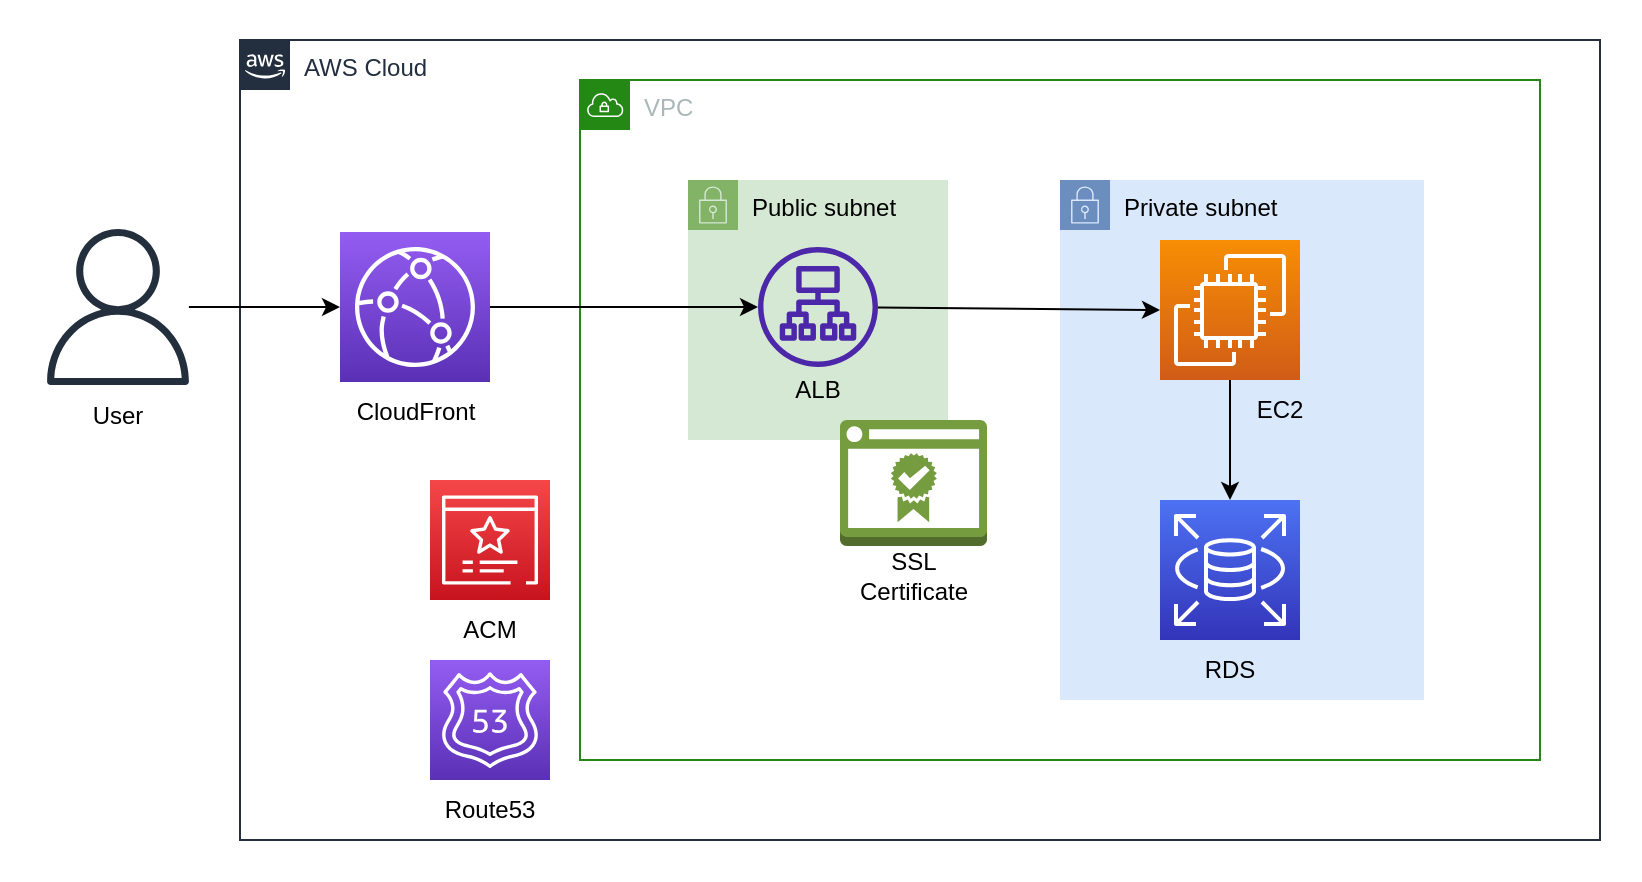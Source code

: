 <mxfile>
    <diagram id="MxFI1cOt5asDCyXLnLnv" name="ページ1">
        <mxGraphModel dx="983" dy="742" grid="1" gridSize="10" guides="1" tooltips="1" connect="1" arrows="1" fold="1" page="1" pageScale="1" pageWidth="827" pageHeight="1169" math="0" shadow="0">
            <root>
                <mxCell id="0"/>
                <mxCell id="1" parent="0"/>
                <mxCell id="37" value="" style="rounded=0;whiteSpace=wrap;html=1;fillColor=#FFFFFF;strokeColor=none;" parent="1" vertex="1">
                    <mxGeometry width="820" height="440" as="geometry"/>
                </mxCell>
                <mxCell id="11" value="AWS Cloud" style="points=[[0,0],[0.25,0],[0.5,0],[0.75,0],[1,0],[1,0.25],[1,0.5],[1,0.75],[1,1],[0.75,1],[0.5,1],[0.25,1],[0,1],[0,0.75],[0,0.5],[0,0.25]];outlineConnect=0;gradientColor=none;html=1;whiteSpace=wrap;fontSize=12;fontStyle=0;container=1;pointerEvents=0;collapsible=0;recursiveResize=0;shape=mxgraph.aws4.group;grIcon=mxgraph.aws4.group_aws_cloud_alt;strokeColor=#232F3E;fillColor=default;verticalAlign=top;align=left;spacingLeft=30;fontColor=#232F3E;dashed=0;labelBorderColor=none;" parent="1" vertex="1">
                    <mxGeometry x="120" y="20" width="680" height="400" as="geometry"/>
                </mxCell>
                <mxCell id="12" value="" style="sketch=0;points=[[0,0,0],[0.25,0,0],[0.5,0,0],[0.75,0,0],[1,0,0],[0,1,0],[0.25,1,0],[0.5,1,0],[0.75,1,0],[1,1,0],[0,0.25,0],[0,0.5,0],[0,0.75,0],[1,0.25,0],[1,0.5,0],[1,0.75,0]];outlineConnect=0;fontColor=#232F3E;gradientColor=#F54749;gradientDirection=north;fillColor=#C7131F;strokeColor=#ffffff;dashed=0;verticalLabelPosition=bottom;verticalAlign=top;align=center;html=1;fontSize=12;fontStyle=0;aspect=fixed;shape=mxgraph.aws4.resourceIcon;resIcon=mxgraph.aws4.certificate_manager_3;labelBorderColor=none;" parent="11" vertex="1">
                    <mxGeometry x="95" y="220" width="60" height="60" as="geometry"/>
                </mxCell>
                <mxCell id="2" value="" style="sketch=0;points=[[0,0,0],[0.25,0,0],[0.5,0,0],[0.75,0,0],[1,0,0],[0,1,0],[0.25,1,0],[0.5,1,0],[0.75,1,0],[1,1,0],[0,0.25,0],[0,0.5,0],[0,0.75,0],[1,0.25,0],[1,0.5,0],[1,0.75,0]];outlineConnect=0;fontColor=#232F3E;gradientColor=#945DF2;gradientDirection=north;fillColor=#5A30B5;strokeColor=#ffffff;dashed=0;verticalLabelPosition=bottom;verticalAlign=top;align=center;html=1;fontSize=12;fontStyle=0;aspect=fixed;shape=mxgraph.aws4.resourceIcon;resIcon=mxgraph.aws4.cloudfront;" parent="11" vertex="1">
                    <mxGeometry x="50" y="96" width="75" height="75" as="geometry"/>
                </mxCell>
                <mxCell id="9" value="" style="sketch=0;points=[[0,0,0],[0.25,0,0],[0.5,0,0],[0.75,0,0],[1,0,0],[0,1,0],[0.25,1,0],[0.5,1,0],[0.75,1,0],[1,1,0],[0,0.25,0],[0,0.5,0],[0,0.75,0],[1,0.25,0],[1,0.5,0],[1,0.75,0]];outlineConnect=0;fontColor=#232F3E;gradientColor=#945DF2;gradientDirection=north;fillColor=#5A30B5;strokeColor=#ffffff;dashed=0;verticalLabelPosition=bottom;verticalAlign=top;align=center;html=1;fontSize=12;fontStyle=0;aspect=fixed;shape=mxgraph.aws4.resourceIcon;resIcon=mxgraph.aws4.route_53;" parent="11" vertex="1">
                    <mxGeometry x="95" y="310" width="60" height="60" as="geometry"/>
                </mxCell>
                <mxCell id="7" value="VPC" style="points=[[0,0],[0.25,0],[0.5,0],[0.75,0],[1,0],[1,0.25],[1,0.5],[1,0.75],[1,1],[0.75,1],[0.5,1],[0.25,1],[0,1],[0,0.75],[0,0.5],[0,0.25]];outlineConnect=0;gradientColor=none;html=1;whiteSpace=wrap;fontSize=12;fontStyle=0;container=1;pointerEvents=0;collapsible=0;recursiveResize=0;shape=mxgraph.aws4.group;grIcon=mxgraph.aws4.group_vpc;strokeColor=#248814;fillColor=none;verticalAlign=top;align=left;spacingLeft=30;fontColor=#AAB7B8;dashed=0;" parent="11" vertex="1">
                    <mxGeometry x="170" y="20" width="480" height="340" as="geometry"/>
                </mxCell>
                <mxCell id="6" value="Public subnet" style="points=[[0,0],[0.25,0],[0.5,0],[0.75,0],[1,0],[1,0.25],[1,0.5],[1,0.75],[1,1],[0.75,1],[0.5,1],[0.25,1],[0,1],[0,0.75],[0,0.5],[0,0.25]];outlineConnect=0;html=1;whiteSpace=wrap;fontSize=12;fontStyle=0;container=1;pointerEvents=0;collapsible=0;recursiveResize=0;shape=mxgraph.aws4.group;grIcon=mxgraph.aws4.group_security_group;grStroke=0;strokeColor=#82b366;fillColor=#d5e8d4;verticalAlign=top;align=left;spacingLeft=30;dashed=0;" parent="7" vertex="1">
                    <mxGeometry x="54" y="50" width="130" height="130" as="geometry"/>
                </mxCell>
                <mxCell id="4" value="" style="sketch=0;outlineConnect=0;fontColor=#232F3E;gradientColor=none;fillColor=#4D27AA;strokeColor=none;dashed=0;verticalLabelPosition=bottom;verticalAlign=top;align=center;html=1;fontSize=12;fontStyle=0;aspect=fixed;pointerEvents=1;shape=mxgraph.aws4.application_load_balancer;" parent="6" vertex="1">
                    <mxGeometry x="35" y="33.5" width="60" height="60" as="geometry"/>
                </mxCell>
                <mxCell id="28" value="ALB" style="text;html=1;strokeColor=none;fillColor=none;align=center;verticalAlign=middle;whiteSpace=wrap;rounded=0;labelBorderColor=none;" parent="6" vertex="1">
                    <mxGeometry x="35" y="90" width="60" height="30" as="geometry"/>
                </mxCell>
                <mxCell id="10" value="Private subnet" style="points=[[0,0],[0.25,0],[0.5,0],[0.75,0],[1,0],[1,0.25],[1,0.5],[1,0.75],[1,1],[0.75,1],[0.5,1],[0.25,1],[0,1],[0,0.75],[0,0.5],[0,0.25]];outlineConnect=0;html=1;whiteSpace=wrap;fontSize=12;fontStyle=0;container=1;pointerEvents=0;collapsible=0;recursiveResize=0;shape=mxgraph.aws4.group;grIcon=mxgraph.aws4.group_security_group;grStroke=0;strokeColor=#6c8ebf;fillColor=#dae8fc;verticalAlign=top;align=left;spacingLeft=30;labelBorderColor=none;" parent="7" vertex="1">
                    <mxGeometry x="240" y="50" width="182" height="260" as="geometry"/>
                </mxCell>
                <mxCell id="3" value="" style="sketch=0;points=[[0,0,0],[0.25,0,0],[0.5,0,0],[0.75,0,0],[1,0,0],[0,1,0],[0.25,1,0],[0.5,1,0],[0.75,1,0],[1,1,0],[0,0.25,0],[0,0.5,0],[0,0.75,0],[1,0.25,0],[1,0.5,0],[1,0.75,0]];outlineConnect=0;fontColor=#232F3E;gradientColor=#F78E04;gradientDirection=north;fillColor=#D05C17;strokeColor=#ffffff;dashed=0;verticalLabelPosition=bottom;verticalAlign=top;align=center;html=1;fontSize=12;fontStyle=0;aspect=fixed;shape=mxgraph.aws4.resourceIcon;resIcon=mxgraph.aws4.ec2;" parent="10" vertex="1">
                    <mxGeometry x="50" y="30" width="70" height="70" as="geometry"/>
                </mxCell>
                <mxCell id="5" value="" style="sketch=0;points=[[0,0,0],[0.25,0,0],[0.5,0,0],[0.75,0,0],[1,0,0],[0,1,0],[0.25,1,0],[0.5,1,0],[0.75,1,0],[1,1,0],[0,0.25,0],[0,0.5,0],[0,0.75,0],[1,0.25,0],[1,0.5,0],[1,0.75,0]];outlineConnect=0;fontColor=#232F3E;gradientColor=#4D72F3;gradientDirection=north;fillColor=#3334B9;strokeColor=#ffffff;dashed=0;verticalLabelPosition=bottom;verticalAlign=top;align=center;html=1;fontSize=12;fontStyle=0;aspect=fixed;shape=mxgraph.aws4.resourceIcon;resIcon=mxgraph.aws4.rds;" parent="10" vertex="1">
                    <mxGeometry x="50" y="160" width="70" height="70" as="geometry"/>
                </mxCell>
                <mxCell id="23" value="" style="endArrow=classic;html=1;exitX=0.5;exitY=1;exitDx=0;exitDy=0;exitPerimeter=0;entryX=0.5;entryY=0;entryDx=0;entryDy=0;entryPerimeter=0;" parent="10" source="3" target="5" edge="1">
                    <mxGeometry width="50" height="50" relative="1" as="geometry">
                        <mxPoint x="-240" y="260" as="sourcePoint"/>
                        <mxPoint x="-190" y="210" as="targetPoint"/>
                    </mxGeometry>
                </mxCell>
                <mxCell id="29" value="EC2" style="text;html=1;strokeColor=none;fillColor=none;align=center;verticalAlign=middle;whiteSpace=wrap;rounded=0;labelBorderColor=none;" parent="10" vertex="1">
                    <mxGeometry x="80" y="100" width="60" height="30" as="geometry"/>
                </mxCell>
                <mxCell id="30" value="RDS" style="text;html=1;strokeColor=none;fillColor=none;align=center;verticalAlign=middle;whiteSpace=wrap;rounded=0;labelBorderColor=none;" parent="10" vertex="1">
                    <mxGeometry x="55" y="230" width="60" height="30" as="geometry"/>
                </mxCell>
                <mxCell id="14" value="" style="outlineConnect=0;dashed=0;verticalLabelPosition=bottom;verticalAlign=top;align=center;html=1;shape=mxgraph.aws3.certificate_manager_2;fillColor=#759C3E;gradientColor=none;labelBorderColor=none;strokeWidth=100;" parent="7" vertex="1">
                    <mxGeometry x="130" y="170" width="73.5" height="63" as="geometry"/>
                </mxCell>
                <mxCell id="24" value="" style="endArrow=classic;html=1;" parent="7" source="4" edge="1">
                    <mxGeometry width="50" height="50" relative="1" as="geometry">
                        <mxPoint x="60" y="310" as="sourcePoint"/>
                        <mxPoint x="290" y="115" as="targetPoint"/>
                    </mxGeometry>
                </mxCell>
                <mxCell id="31" value="SSL Certificate" style="text;html=1;strokeColor=none;fillColor=none;align=center;verticalAlign=middle;whiteSpace=wrap;rounded=0;labelBorderColor=none;" parent="7" vertex="1">
                    <mxGeometry x="136.75" y="233" width="60" height="30" as="geometry"/>
                </mxCell>
                <mxCell id="25" value="" style="endArrow=classic;html=1;exitX=1;exitY=0.5;exitDx=0;exitDy=0;exitPerimeter=0;" parent="11" source="2" target="4" edge="1">
                    <mxGeometry width="50" height="50" relative="1" as="geometry">
                        <mxPoint x="260" y="330" as="sourcePoint"/>
                        <mxPoint x="310" y="280" as="targetPoint"/>
                    </mxGeometry>
                </mxCell>
                <mxCell id="27" value="CloudFront" style="text;html=1;strokeColor=none;fillColor=none;align=center;verticalAlign=middle;whiteSpace=wrap;rounded=0;labelBorderColor=none;" parent="11" vertex="1">
                    <mxGeometry x="57.5" y="171" width="60" height="30" as="geometry"/>
                </mxCell>
                <mxCell id="32" value="ACM" style="text;html=1;strokeColor=none;fillColor=none;align=center;verticalAlign=middle;whiteSpace=wrap;rounded=0;labelBorderColor=none;" parent="11" vertex="1">
                    <mxGeometry x="95" y="280" width="60" height="30" as="geometry"/>
                </mxCell>
                <mxCell id="33" value="Route53" style="text;html=1;strokeColor=none;fillColor=none;align=center;verticalAlign=middle;whiteSpace=wrap;rounded=0;labelBorderColor=none;" parent="11" vertex="1">
                    <mxGeometry x="95" y="370" width="60" height="30" as="geometry"/>
                </mxCell>
                <mxCell id="15" value="" style="sketch=0;outlineConnect=0;fontColor=#232F3E;gradientColor=none;fillColor=#232F3D;strokeColor=none;dashed=0;verticalLabelPosition=bottom;verticalAlign=top;align=center;html=1;fontSize=12;fontStyle=0;aspect=fixed;pointerEvents=1;shape=mxgraph.aws4.user;labelBorderColor=none;" parent="1" vertex="1">
                    <mxGeometry x="20" y="114.5" width="78" height="78" as="geometry"/>
                </mxCell>
                <mxCell id="26" value="" style="endArrow=classic;html=1;entryX=0;entryY=0.5;entryDx=0;entryDy=0;entryPerimeter=0;" parent="1" source="15" target="2" edge="1">
                    <mxGeometry width="50" height="50" relative="1" as="geometry">
                        <mxPoint x="280" y="350" as="sourcePoint"/>
                        <mxPoint x="330" y="300" as="targetPoint"/>
                    </mxGeometry>
                </mxCell>
                <mxCell id="34" value="User" style="text;html=1;strokeColor=none;fillColor=default;align=center;verticalAlign=middle;whiteSpace=wrap;rounded=0;labelBorderColor=none;" parent="1" vertex="1">
                    <mxGeometry x="29" y="192.5" width="60" height="30" as="geometry"/>
                </mxCell>
            </root>
        </mxGraphModel>
    </diagram>
</mxfile>